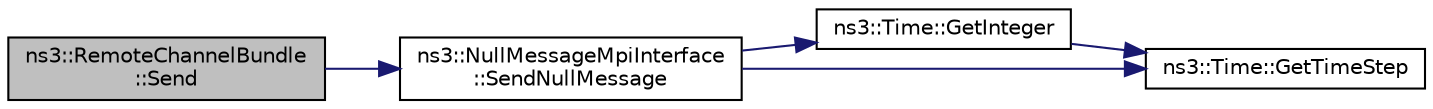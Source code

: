 digraph "ns3::RemoteChannelBundle::Send"
{
 // LATEX_PDF_SIZE
  edge [fontname="Helvetica",fontsize="10",labelfontname="Helvetica",labelfontsize="10"];
  node [fontname="Helvetica",fontsize="10",shape=record];
  rankdir="LR";
  Node1 [label="ns3::RemoteChannelBundle\l::Send",height=0.2,width=0.4,color="black", fillcolor="grey75", style="filled", fontcolor="black",tooltip=" "];
  Node1 -> Node2 [color="midnightblue",fontsize="10",style="solid",fontname="Helvetica"];
  Node2 [label="ns3::NullMessageMpiInterface\l::SendNullMessage",height=0.2,width=0.4,color="black", fillcolor="white", style="filled",URL="$classns3_1_1_null_message_mpi_interface.html#a92aad3a1cd808f9434cb231887f830de",tooltip="Send a Null Message to across the specified bundle."];
  Node2 -> Node3 [color="midnightblue",fontsize="10",style="solid",fontname="Helvetica"];
  Node3 [label="ns3::Time::GetInteger",height=0.2,width=0.4,color="black", fillcolor="white", style="filled",URL="$classns3_1_1_time.html#a7a5959fa70f40903715caa7d0443aae8",tooltip="Get the raw time value, in the current resolution unit."];
  Node3 -> Node4 [color="midnightblue",fontsize="10",style="solid",fontname="Helvetica"];
  Node4 [label="ns3::Time::GetTimeStep",height=0.2,width=0.4,color="black", fillcolor="white", style="filled",URL="$classns3_1_1_time.html#a363390860dcce2d549b83b5fe3e08657",tooltip="Get the raw time value, in the current resolution unit."];
  Node2 -> Node4 [color="midnightblue",fontsize="10",style="solid",fontname="Helvetica"];
}
